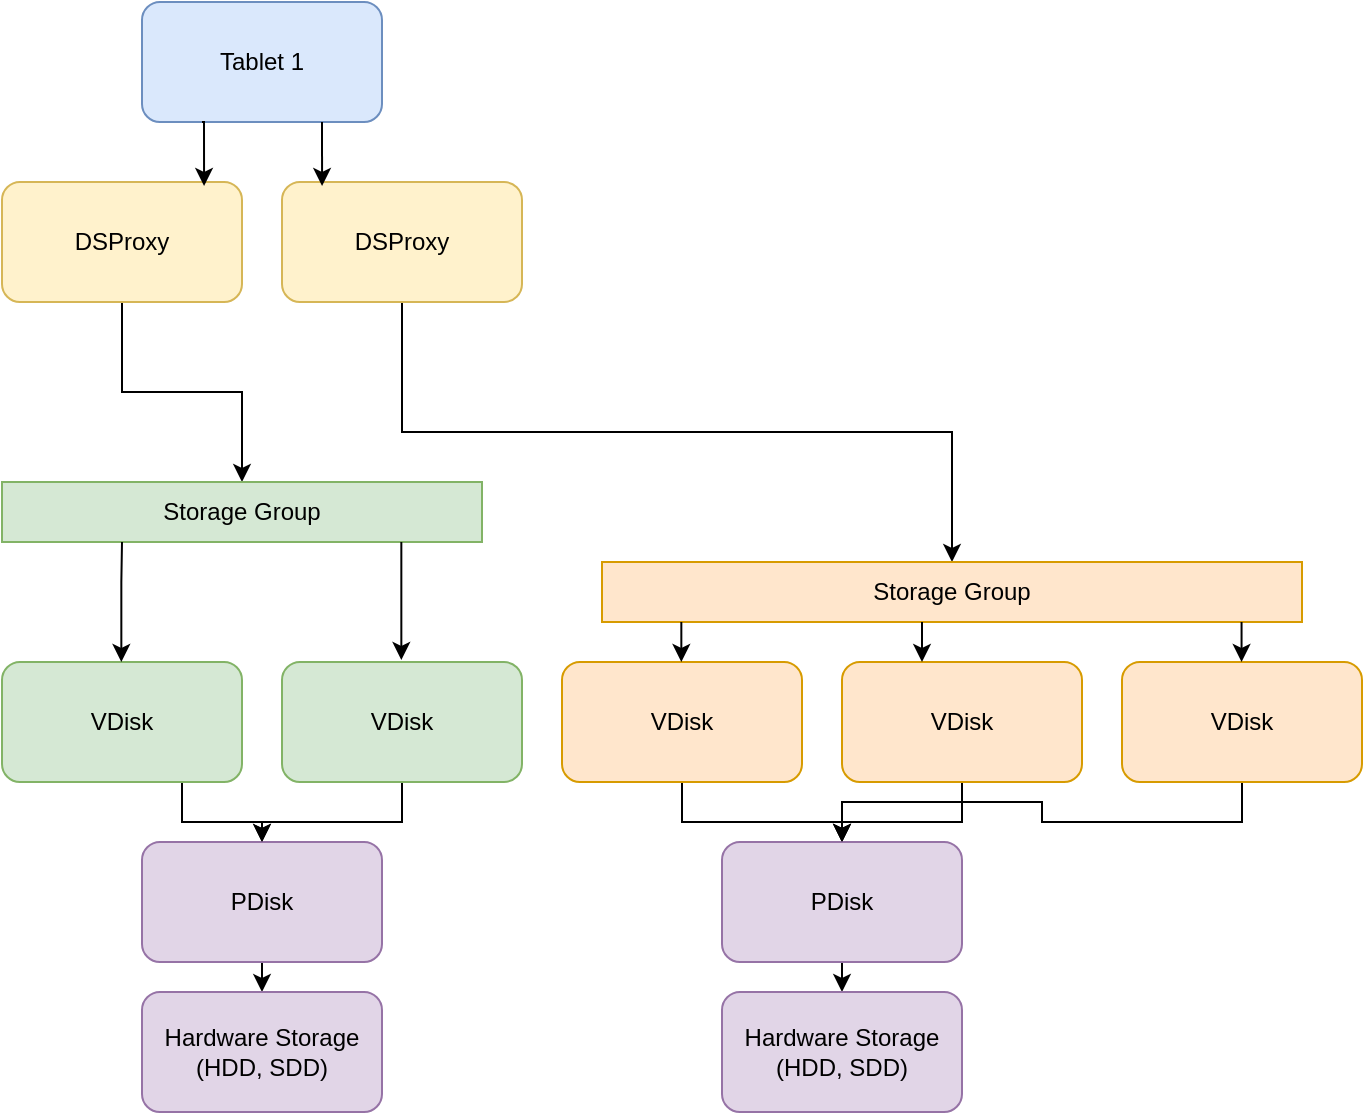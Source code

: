 <mxfile version="28.2.7">
  <diagram name="Страница — 1" id="sZAZ1cgbp_pioMIi8qJi">
    <mxGraphModel dx="2066" dy="1062" grid="1" gridSize="10" guides="1" tooltips="1" connect="1" arrows="1" fold="1" page="1" pageScale="1" pageWidth="827" pageHeight="1169" math="0" shadow="0">
      <root>
        <mxCell id="0" />
        <mxCell id="1" parent="0" />
        <mxCell id="w-t0pKrUIKQgMjbEaAkE-2" value="Tablet 1" style="rounded=1;whiteSpace=wrap;html=1;fillColor=#dae8fc;strokeColor=#6c8ebf;" parent="1" vertex="1">
          <mxGeometry x="190" y="170" width="120" height="60" as="geometry" />
        </mxCell>
        <mxCell id="w-t0pKrUIKQgMjbEaAkE-49" style="edgeStyle=orthogonalEdgeStyle;rounded=0;orthogonalLoop=1;jettySize=auto;html=1;exitX=0.5;exitY=1;exitDx=0;exitDy=0;" parent="1" source="w-t0pKrUIKQgMjbEaAkE-4" target="w-t0pKrUIKQgMjbEaAkE-20" edge="1">
          <mxGeometry relative="1" as="geometry" />
        </mxCell>
        <mxCell id="w-t0pKrUIKQgMjbEaAkE-4" value="DSProxy" style="rounded=1;whiteSpace=wrap;html=1;fillColor=#fff2cc;strokeColor=#d6b656;" parent="1" vertex="1">
          <mxGeometry x="120" y="260" width="120" height="60" as="geometry" />
        </mxCell>
        <mxCell id="w-t0pKrUIKQgMjbEaAkE-48" style="edgeStyle=orthogonalEdgeStyle;rounded=0;orthogonalLoop=1;jettySize=auto;html=1;exitX=0.5;exitY=1;exitDx=0;exitDy=0;" parent="1" source="w-t0pKrUIKQgMjbEaAkE-5" target="w-t0pKrUIKQgMjbEaAkE-21" edge="1">
          <mxGeometry relative="1" as="geometry" />
        </mxCell>
        <mxCell id="w-t0pKrUIKQgMjbEaAkE-5" value="DSProxy" style="rounded=1;whiteSpace=wrap;html=1;fillColor=#fff2cc;strokeColor=#d6b656;" parent="1" vertex="1">
          <mxGeometry x="260" y="260" width="120" height="60" as="geometry" />
        </mxCell>
        <mxCell id="w-t0pKrUIKQgMjbEaAkE-6" style="edgeStyle=orthogonalEdgeStyle;rounded=0;orthogonalLoop=1;jettySize=auto;html=1;exitX=0.25;exitY=1;exitDx=0;exitDy=0;entryX=0.842;entryY=0.033;entryDx=0;entryDy=0;entryPerimeter=0;" parent="1" source="w-t0pKrUIKQgMjbEaAkE-2" target="w-t0pKrUIKQgMjbEaAkE-4" edge="1">
          <mxGeometry relative="1" as="geometry" />
        </mxCell>
        <mxCell id="w-t0pKrUIKQgMjbEaAkE-7" style="edgeStyle=orthogonalEdgeStyle;rounded=0;orthogonalLoop=1;jettySize=auto;html=1;exitX=0.75;exitY=1;exitDx=0;exitDy=0;entryX=0.167;entryY=0.033;entryDx=0;entryDy=0;entryPerimeter=0;" parent="1" source="w-t0pKrUIKQgMjbEaAkE-2" target="w-t0pKrUIKQgMjbEaAkE-5" edge="1">
          <mxGeometry relative="1" as="geometry" />
        </mxCell>
        <mxCell id="w-t0pKrUIKQgMjbEaAkE-28" style="edgeStyle=orthogonalEdgeStyle;rounded=0;orthogonalLoop=1;jettySize=auto;html=1;exitX=0.75;exitY=1;exitDx=0;exitDy=0;entryX=0.5;entryY=0;entryDx=0;entryDy=0;" parent="1" source="w-t0pKrUIKQgMjbEaAkE-8" target="w-t0pKrUIKQgMjbEaAkE-9" edge="1">
          <mxGeometry relative="1" as="geometry" />
        </mxCell>
        <mxCell id="w-t0pKrUIKQgMjbEaAkE-8" value="VDisk" style="rounded=1;whiteSpace=wrap;html=1;fillColor=#d5e8d4;strokeColor=#82b366;" parent="1" vertex="1">
          <mxGeometry x="120" y="500" width="120" height="60" as="geometry" />
        </mxCell>
        <mxCell id="w-t0pKrUIKQgMjbEaAkE-30" style="edgeStyle=orthogonalEdgeStyle;rounded=0;orthogonalLoop=1;jettySize=auto;html=1;exitX=0.5;exitY=1;exitDx=0;exitDy=0;entryX=0.5;entryY=0;entryDx=0;entryDy=0;" parent="1" source="w-t0pKrUIKQgMjbEaAkE-9" target="w-t0pKrUIKQgMjbEaAkE-10" edge="1">
          <mxGeometry relative="1" as="geometry" />
        </mxCell>
        <mxCell id="w-t0pKrUIKQgMjbEaAkE-9" value="PDisk" style="rounded=1;whiteSpace=wrap;html=1;fillColor=#e1d5e7;strokeColor=#9673a6;" parent="1" vertex="1">
          <mxGeometry x="190" y="590" width="120" height="60" as="geometry" />
        </mxCell>
        <mxCell id="w-t0pKrUIKQgMjbEaAkE-10" value="Hardware Storage (HDD, SDD)" style="rounded=1;whiteSpace=wrap;html=1;fillColor=#e1d5e7;strokeColor=#9673a6;" parent="1" vertex="1">
          <mxGeometry x="190" y="665" width="120" height="60" as="geometry" />
        </mxCell>
        <mxCell id="w-t0pKrUIKQgMjbEaAkE-29" style="edgeStyle=orthogonalEdgeStyle;rounded=0;orthogonalLoop=1;jettySize=auto;html=1;exitX=0.5;exitY=1;exitDx=0;exitDy=0;entryX=0.5;entryY=0;entryDx=0;entryDy=0;" parent="1" source="w-t0pKrUIKQgMjbEaAkE-11" target="w-t0pKrUIKQgMjbEaAkE-9" edge="1">
          <mxGeometry relative="1" as="geometry" />
        </mxCell>
        <mxCell id="w-t0pKrUIKQgMjbEaAkE-11" value="VDisk" style="rounded=1;whiteSpace=wrap;html=1;fillColor=#d5e8d4;strokeColor=#82b366;" parent="1" vertex="1">
          <mxGeometry x="260" y="500" width="120" height="60" as="geometry" />
        </mxCell>
        <mxCell id="w-t0pKrUIKQgMjbEaAkE-32" style="edgeStyle=orthogonalEdgeStyle;rounded=0;orthogonalLoop=1;jettySize=auto;html=1;exitX=0.5;exitY=1;exitDx=0;exitDy=0;" parent="1" source="w-t0pKrUIKQgMjbEaAkE-14" target="w-t0pKrUIKQgMjbEaAkE-18" edge="1">
          <mxGeometry relative="1" as="geometry" />
        </mxCell>
        <mxCell id="w-t0pKrUIKQgMjbEaAkE-14" value="VDisk" style="rounded=1;whiteSpace=wrap;html=1;fillColor=#ffe6cc;strokeColor=#d79b00;" parent="1" vertex="1">
          <mxGeometry x="400" y="500" width="120" height="60" as="geometry" />
        </mxCell>
        <mxCell id="w-t0pKrUIKQgMjbEaAkE-33" style="edgeStyle=orthogonalEdgeStyle;rounded=0;orthogonalLoop=1;jettySize=auto;html=1;exitX=0.5;exitY=1;exitDx=0;exitDy=0;entryX=0.5;entryY=0;entryDx=0;entryDy=0;" parent="1" source="w-t0pKrUIKQgMjbEaAkE-17" target="w-t0pKrUIKQgMjbEaAkE-18" edge="1">
          <mxGeometry relative="1" as="geometry" />
        </mxCell>
        <mxCell id="w-t0pKrUIKQgMjbEaAkE-17" value="VDisk" style="rounded=1;whiteSpace=wrap;html=1;fillColor=#ffe6cc;strokeColor=#d79b00;" parent="1" vertex="1">
          <mxGeometry x="540" y="500" width="120" height="60" as="geometry" />
        </mxCell>
        <mxCell id="w-t0pKrUIKQgMjbEaAkE-31" style="edgeStyle=orthogonalEdgeStyle;rounded=0;orthogonalLoop=1;jettySize=auto;html=1;exitX=0.5;exitY=1;exitDx=0;exitDy=0;entryX=0.5;entryY=0;entryDx=0;entryDy=0;" parent="1" source="w-t0pKrUIKQgMjbEaAkE-18" target="w-t0pKrUIKQgMjbEaAkE-19" edge="1">
          <mxGeometry relative="1" as="geometry" />
        </mxCell>
        <mxCell id="w-t0pKrUIKQgMjbEaAkE-18" value="PDisk" style="rounded=1;whiteSpace=wrap;html=1;fillColor=#e1d5e7;strokeColor=#9673a6;" parent="1" vertex="1">
          <mxGeometry x="480" y="590" width="120" height="60" as="geometry" />
        </mxCell>
        <mxCell id="w-t0pKrUIKQgMjbEaAkE-19" value="Hardware Storage (HDD, SDD)" style="rounded=1;whiteSpace=wrap;html=1;fillColor=#e1d5e7;strokeColor=#9673a6;" parent="1" vertex="1">
          <mxGeometry x="480" y="665" width="120" height="60" as="geometry" />
        </mxCell>
        <mxCell id="w-t0pKrUIKQgMjbEaAkE-20" value="Storage Group" style="rounded=0;whiteSpace=wrap;html=1;fillColor=#d5e8d4;strokeColor=#82b366;" parent="1" vertex="1">
          <mxGeometry x="120" y="410" width="240" height="30" as="geometry" />
        </mxCell>
        <mxCell id="w-t0pKrUIKQgMjbEaAkE-21" value="Storage Group" style="rounded=0;whiteSpace=wrap;html=1;fillColor=#ffe6cc;strokeColor=#d79b00;" parent="1" vertex="1">
          <mxGeometry x="420" y="450" width="350" height="30" as="geometry" />
        </mxCell>
        <mxCell id="w-t0pKrUIKQgMjbEaAkE-35" style="edgeStyle=orthogonalEdgeStyle;rounded=0;orthogonalLoop=1;jettySize=auto;html=1;exitX=0.5;exitY=1;exitDx=0;exitDy=0;" parent="1" source="w-t0pKrUIKQgMjbEaAkE-24" target="w-t0pKrUIKQgMjbEaAkE-18" edge="1">
          <mxGeometry relative="1" as="geometry" />
        </mxCell>
        <mxCell id="w-t0pKrUIKQgMjbEaAkE-24" value="VDisk" style="rounded=1;whiteSpace=wrap;html=1;fillColor=#ffe6cc;strokeColor=#d79b00;" parent="1" vertex="1">
          <mxGeometry x="680" y="500" width="120" height="60" as="geometry" />
        </mxCell>
        <mxCell id="w-t0pKrUIKQgMjbEaAkE-41" value="" style="endArrow=classic;html=1;rounded=0;exitX=0.25;exitY=1;exitDx=0;exitDy=0;" parent="1" source="w-t0pKrUIKQgMjbEaAkE-20" edge="1">
          <mxGeometry width="50" height="50" relative="1" as="geometry">
            <mxPoint x="179.67" y="450" as="sourcePoint" />
            <mxPoint x="179.67" y="500" as="targetPoint" />
            <Array as="points">
              <mxPoint x="179.67" y="460" />
            </Array>
          </mxGeometry>
        </mxCell>
        <mxCell id="w-t0pKrUIKQgMjbEaAkE-42" value="" style="endArrow=classic;html=1;rounded=0;exitX=0.183;exitY=1.022;exitDx=0;exitDy=0;exitPerimeter=0;" parent="1" edge="1">
          <mxGeometry width="50" height="50" relative="1" as="geometry">
            <mxPoint x="319.67" y="440" as="sourcePoint" />
            <mxPoint x="319.67" y="499" as="targetPoint" />
          </mxGeometry>
        </mxCell>
        <mxCell id="w-t0pKrUIKQgMjbEaAkE-44" value="" style="endArrow=classic;html=1;rounded=0;exitX=0.183;exitY=1.022;exitDx=0;exitDy=0;exitPerimeter=0;" parent="1" edge="1">
          <mxGeometry width="50" height="50" relative="1" as="geometry">
            <mxPoint x="459.67" y="480" as="sourcePoint" />
            <mxPoint x="459.67" y="500" as="targetPoint" />
          </mxGeometry>
        </mxCell>
        <mxCell id="w-t0pKrUIKQgMjbEaAkE-45" value="" style="endArrow=classic;html=1;rounded=0;exitX=0.183;exitY=1.022;exitDx=0;exitDy=0;exitPerimeter=0;" parent="1" edge="1">
          <mxGeometry width="50" height="50" relative="1" as="geometry">
            <mxPoint x="580" y="480" as="sourcePoint" />
            <mxPoint x="580" y="500" as="targetPoint" />
          </mxGeometry>
        </mxCell>
        <mxCell id="w-t0pKrUIKQgMjbEaAkE-50" value="" style="endArrow=classic;html=1;rounded=0;exitX=0.183;exitY=1.022;exitDx=0;exitDy=0;exitPerimeter=0;" parent="1" edge="1">
          <mxGeometry width="50" height="50" relative="1" as="geometry">
            <mxPoint x="739.78" y="480" as="sourcePoint" />
            <mxPoint x="739.78" y="500" as="targetPoint" />
          </mxGeometry>
        </mxCell>
      </root>
    </mxGraphModel>
  </diagram>
</mxfile>
